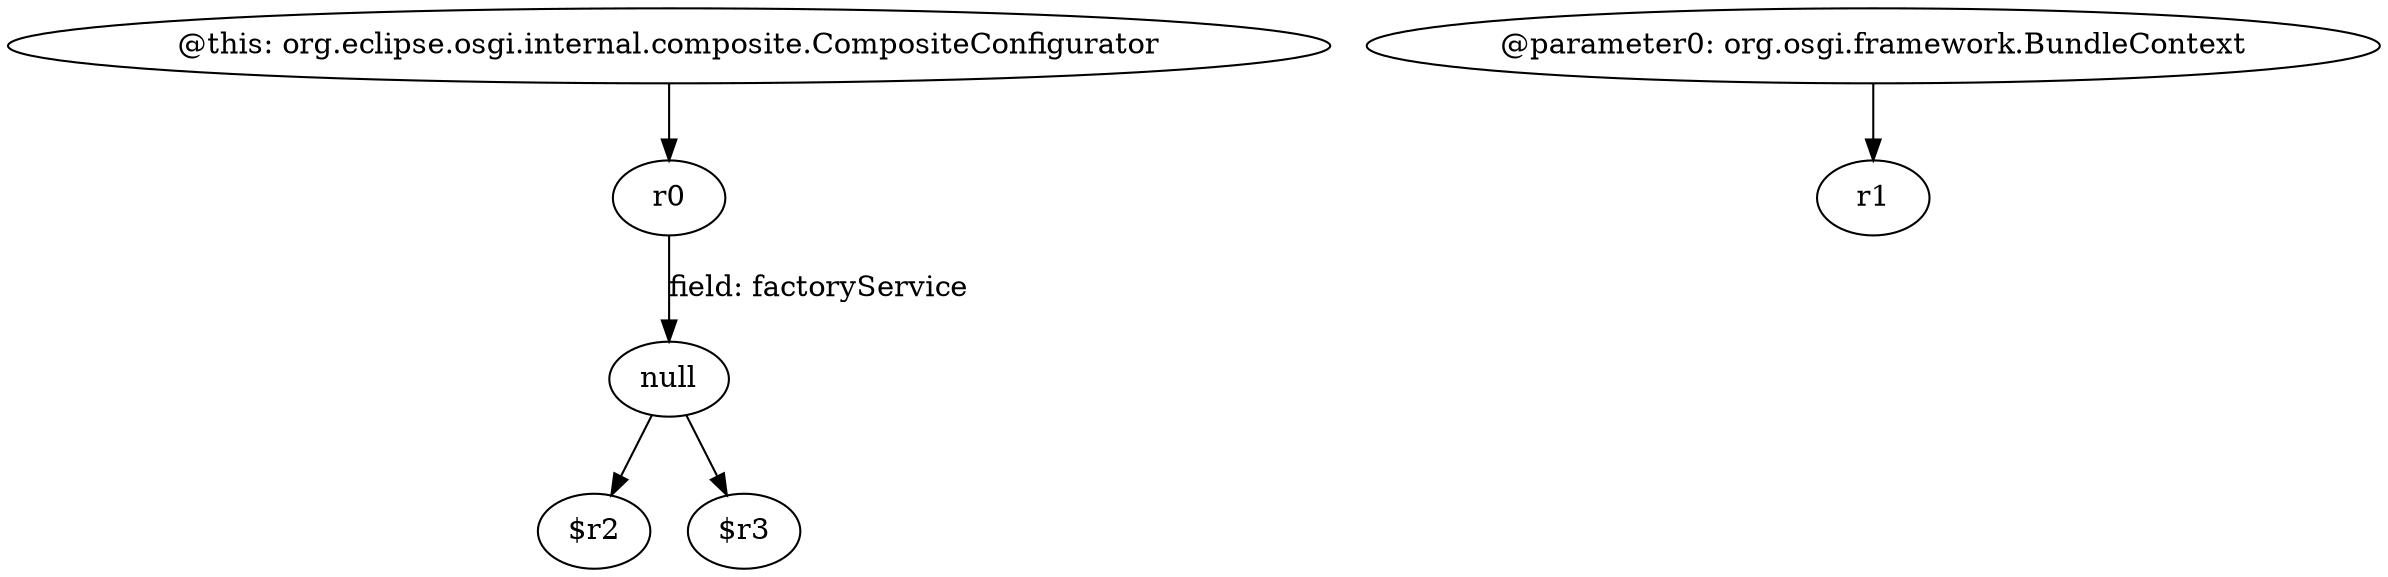 digraph g {
0[label="null"]
1[label="$r2"]
0->1[label=""]
2[label="@this: org.eclipse.osgi.internal.composite.CompositeConfigurator"]
3[label="r0"]
2->3[label=""]
3->0[label="field: factoryService"]
4[label="$r3"]
0->4[label=""]
5[label="@parameter0: org.osgi.framework.BundleContext"]
6[label="r1"]
5->6[label=""]
}